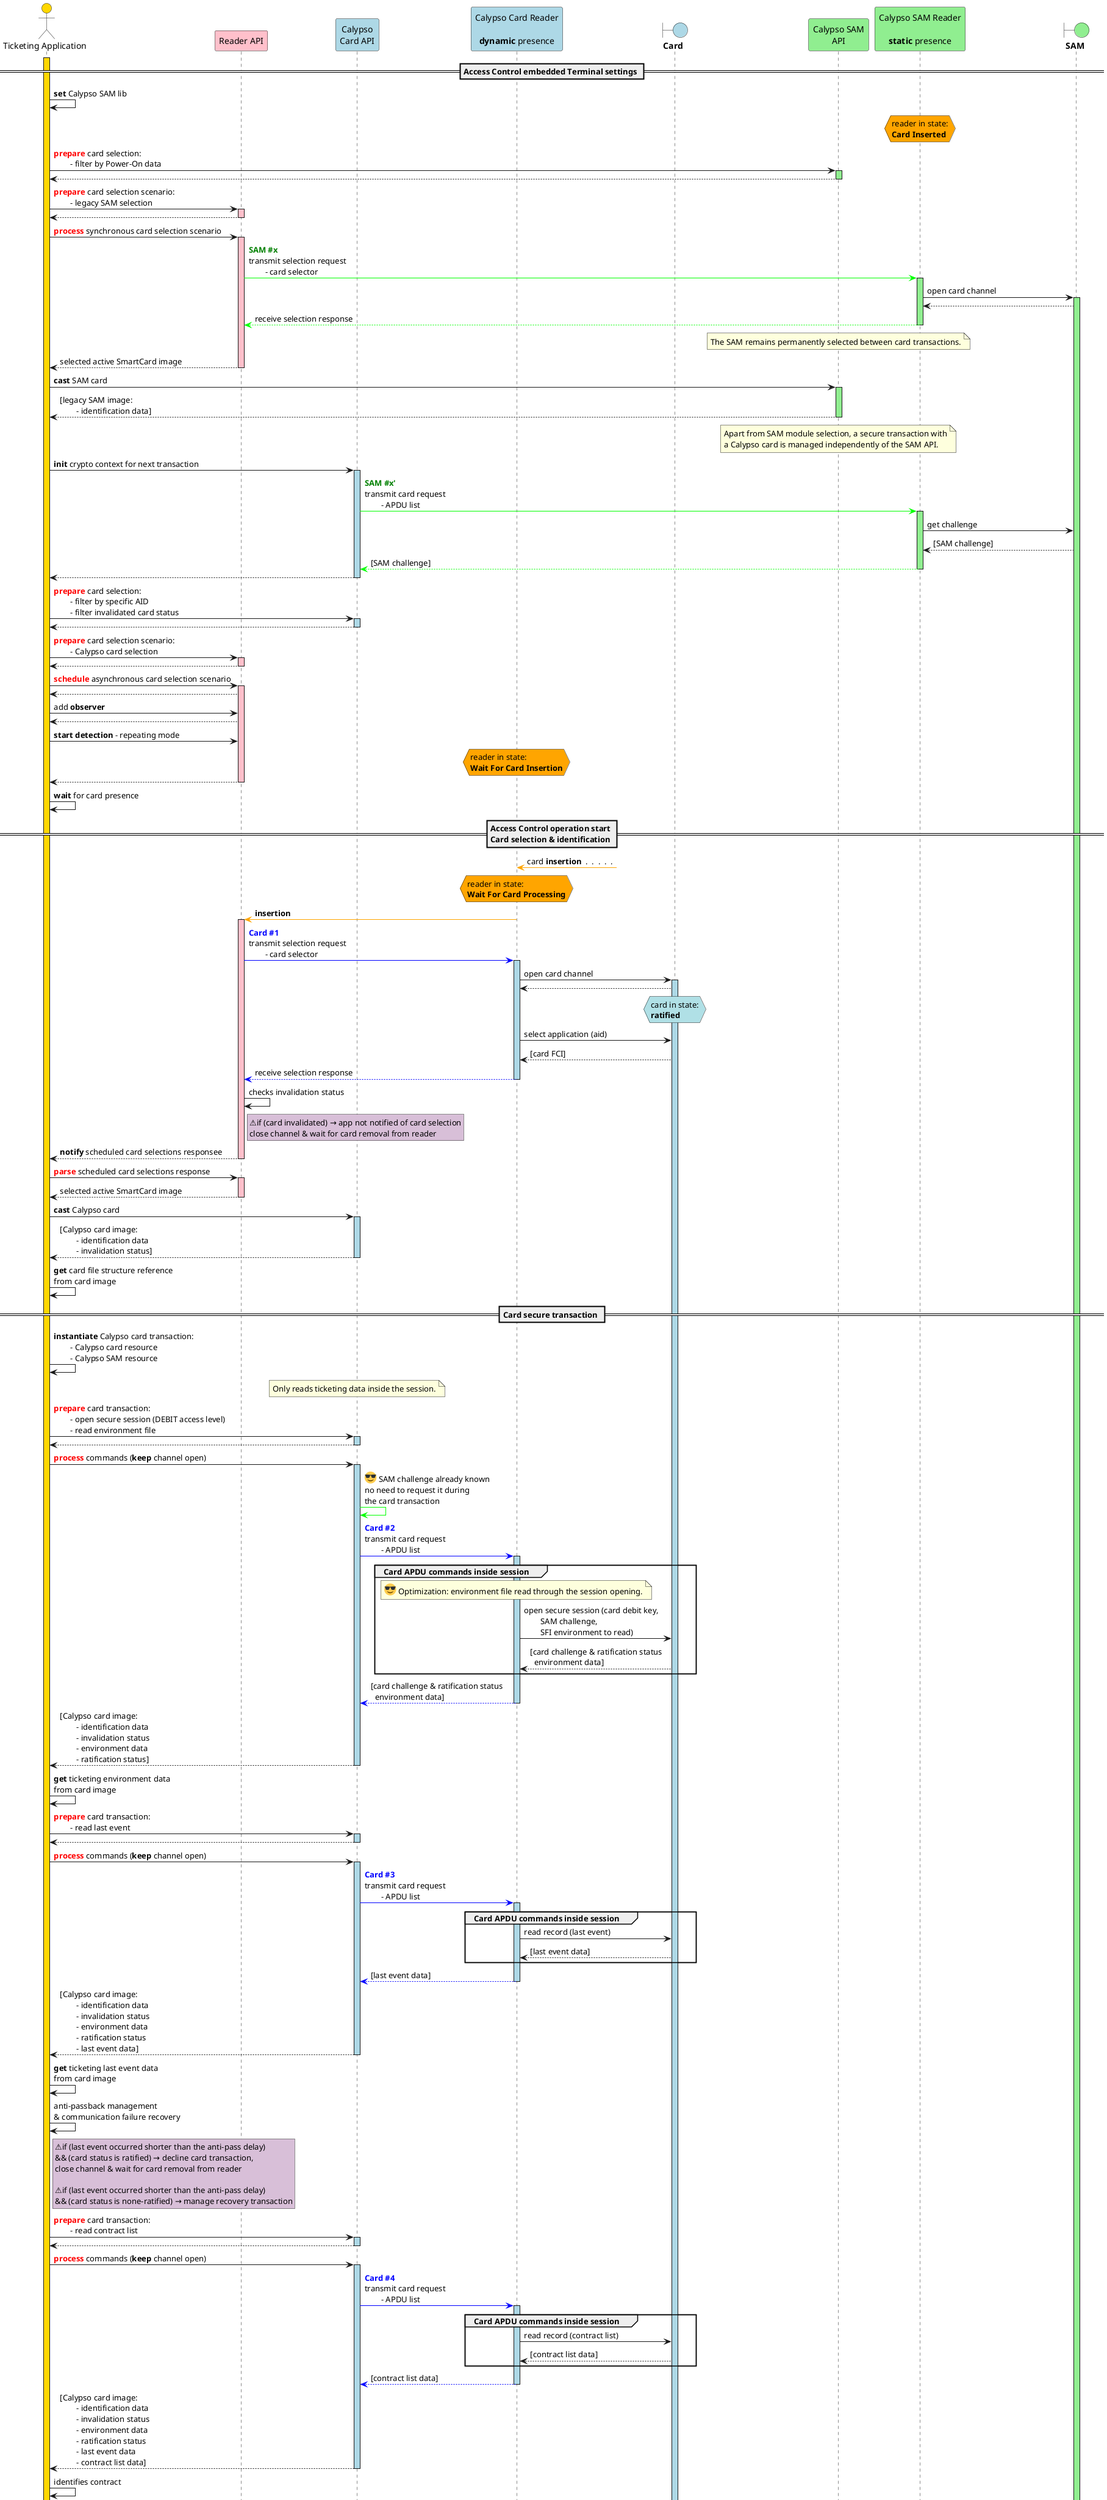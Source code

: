 @startuml

'skinparam ClassBorderColor #F1C40F
skinparam ClassBorderColor #D4AC0D
skinparam stereotypeABorderColor #A9DCDF
skinparam stereotypeIBorderColor #B4A7E5
skinparam stereotypeCBorderColor #ADD1B2
skinparam stereotypeEBorderColor #EB93DF
skinparam shadowing false

skinparam StateBorderColor #D4AC0D
skinparam ActivityBorderColor #D4AC0D

' Red
skinparam ClassBackgroundColor<<red>> #FDEDEC
skinparam ClassBorderColor<<red>> #E74C3C
hide <<red>> stereotype
' Purple
skinparam ClassBackgroundColor<<purple>> #F4ECF7
skinparam ClassBorderColor<<purple>> #8E44AD
hide <<purple>> stereotype
' blue
skinparam ClassBackgroundColor<<blue>> #EBF5FB
skinparam ClassBorderColor<<blue>> #3498DB
hide <<blue>> stereotype
' Green
skinparam ClassBackgroundColor<<green>> #EAFAF1
skinparam ClassBorderColor<<green>> #2ECC71
hide <<green>> stereotype

' Orange
skinparam ClassBackgroundColor<<orange>> #FDF2E9
skinparam ClassBorderColor<<orange>> #E67E22
hide <<orange>> stereotype

' Grey
skinparam ClassBackgroundColor<<grey>> #EAECEE
skinparam ClassBorderColor<<grey>> #2C3E50
hide <<grey>> stereotype

actor "Ticketing Application" as app #gold
participant "Reader API" as rapi #pink
participant "Calypso\nCard API" as capi #lightBlue
participant "Calypso Card Reader\n\n**dynamic** presence" as cardReader #lightBlue
boundary "**Card**" as card #lightBlue
participant "Calypso SAM\nAPI" as sapi #lightGreen
participant "Calypso SAM Reader\n\n**static** presence" as samReader #lightGreen
boundary "**SAM**" as sam #lightGreen

activate app #gold
'activate sam #lightGreen

== Access Control embedded Terminal settings ==

app->app: **set** Calypso SAM lib

hnote over samReader #Orange
reader in state:
**Card Inserted**
endhnote

app->sapi: <font color=red>**prepare**</font> card selection:\n\t- filter by Power-On data
activate sapi  #lightGreen
sapi-->app
deactivate sapi

app->rapi: <font color=red>**prepare**</font> card selection scenario:\n\t- legacy SAM selection
activate rapi  #pink
rapi-->app
deactivate rapi


app->rapi: <font color=red>**process**</font> synchronous card selection scenario
activate rapi  #pink
rapi-[#00FF00]>samReader: <font color=green>**SAM #x**</font>\ntransmit selection request\n\t- card selector
activate samReader #lightGreen

samReader->sam: open card channel
activate sam #lightGreen
sam-->samReader

samReader--[#00FF00]>rapi: receive selection response
deactivate samReader

note over sapi
    The SAM remains permanently selected between card transactions.
end note


rapi-->app: selected active SmartCard image
deactivate rapi

app->sapi: **cast** SAM card
activate sapi  #lightGreen
sapi-->app: [legacy SAM image:\n\t- identification data]
deactivate sapi

note over sapi
    Apart from SAM module selection, a secure transaction with
    a Calypso card is managed independently of the SAM API.
end note

app->capi: **init** crypto context for next transaction
activate capi  #lightBlue

capi-[#00FF00]>samReader: <font color=green>**SAM #x'**</font>\ntransmit card request\n\t- APDU list
activate samReader #lightGreen
samReader->sam: get challenge
sam-->samReader: [SAM challenge]
samReader-[#00FF00]->capi: [SAM challenge]
deactivate samReader

capi-->app
deactivate capi


app->capi: <font color=red>**prepare**</font> card selection:\n\t- filter by specific AID\n\t- filter invalidated card status
activate capi  #lightBlue
capi-->app
deactivate capi

app->rapi: <font color=red>**prepare**</font> card selection scenario:\n\t- Calypso card selection
activate rapi  #pink
rapi-->app
deactivate rapi

app->rapi: <font color=red>**schedule**</font> asynchronous card selection scenario
activate rapi  #pink
rapi-->app

app->rapi: add **observer**
rapi-->app
app->rapi: **start detection** - repeating mode

hnote over cardReader #Orange
reader in state:
**Wait For Card Insertion**
endhnote

rapi-->app

deactivate rapi

app->app: **wait** for card presence

== Access Control operation start\nCard selection & identification ==

cardReader<[#Orange]-? : card **insertion**  .  .  .  .  .

hnote over cardReader #Orange
reader in state:
**Wait For Card Processing**
endhnote

cardReader-[#Orange]>rapi: **insertion**

activate rapi  #pink
rapi-[#0000FF]>cardReader: <font color=blue>**Card #1**</font>\ntransmit selection request\n\t- card selector
activate cardReader #lightBlue

cardReader->card: open card channel
activate card #lightBlue
card-->cardReader

hnote over card #PowderBlue
card in state:
**ratified**
endhnote

cardReader->card: select application (aid)
card-->cardReader: [card FCI]

cardReader--[#0000FF]>rapi: receive selection response
deactivate cardReader

rapi->rapi: checks invalidation status
rnote right rapi #Thistle
️⚠️if (card invalidated) → app not notified of card selection
close channel & wait for card removal from reader
endrnote

rapi-->app: **notify** scheduled card selections responsee
deactivate rapi

app->rapi: <font color=red>**parse**</font> scheduled card selections response
activate rapi  #pink
rapi-->app: selected active SmartCard image
deactivate rapi

app->capi: **cast** Calypso card
activate capi  #lightBlue
capi-->app: [Calypso card image:\n\t- identification data\n\t- invalidation status]
deactivate capi

app->app: **get** card file structure reference\nfrom card image

== Card secure transaction ==

app->app: **instantiate** Calypso card transaction:\n\t- Calypso card resource\n\t- Calypso SAM resource

note over capi
    Only reads ticketing data inside the session.
end note


app->capi: <font color=red>**prepare**</font> card transaction:\n\t- open secure session (DEBIT access level)\n\t- read environment file
activate capi  #lightBlue
capi-->app
deactivate capi

app->capi: <font color=red>**process**</font> commands (**keep** channel open)
activate capi  #lightBlue

capi-[#00FF00]>capi: <:sunglasses:> SAM challenge already known\nno need to request it during\nthe card transaction


capi-[#0000FF]>cardReader: <font color=blue>**Card #2**</font>\ntransmit card request\n\t- APDU list
activate cardReader #lightBlue

group Card APDU commands inside session
note over cardReader
    <:sunglasses:> Optimization: environment file read through the session opening.
end note

    cardReader->card: open secure session (card debit key,\n\tSAM challenge,\n\tSFI environment to read)
    card-->cardReader: [card challenge & ratification status\n  environment data]
end

cardReader--[#0000FF]>capi: [card challenge & ratification status\n  environment data]
deactivate cardReader

capi-->app: [Calypso card image:\n\t- identification data\n\t- invalidation status\n\t- environment data\n\t- ratification status]
deactivate capi

app->app: **get** ticketing environment data\nfrom card image

app->capi: <font color=red>**prepare**</font> card transaction:\n\t- read last event
activate capi  #lightBlue
capi-->app
deactivate capi

app->capi: <font color=red>**process**</font> commands (**keep** channel open)
activate capi  #lightBlue

capi-[#0000FF]>cardReader: <font color=blue>**Card #3**</font>\ntransmit card request\n\t- APDU list
activate cardReader #lightBlue

group Card APDU commands inside session
    cardReader->card: read record (last event)
    card-->cardReader: [last event data]
end

cardReader--[#0000FF]>capi: [last event data]
deactivate cardReader

capi-->app: [Calypso card image:\n\t- identification data\n\t- invalidation status\n\t- environment data\n\t- ratification status\n\t- last event data]
deactivate capi

app->app: **get** ticketing last event data\nfrom card image
app->app: anti-passback management\n& communication failure recovery

rnote right app #Thistle
️⚠️if (last event occurred shorter than the anti-pass delay)
&& (card status is ratified) → decline card transaction,
close channel & wait for card removal from reader

️⚠️if (last event occurred shorter than the anti-pass delay)
&& (card status is none-ratified) → manage recovery transaction
endrnote

app->capi: <font color=red>**prepare**</font> card transaction:\n\t- read contract list
activate capi  #lightBlue
capi-->app
deactivate capi

app->capi: <font color=red>**process**</font> commands (**keep** channel open)
activate capi  #lightBlue

capi-[#0000FF]>cardReader: <font color=blue>**Card #4**</font>\ntransmit card request\n\t- APDU list
activate cardReader #lightBlue

group Card APDU commands inside session
    cardReader->card: read record (contract list)
    card-->cardReader: [contract list data]
end

cardReader--[#0000FF]>capi: [contract list data]
deactivate cardReader

capi-->app: [Calypso card image:\n\t- identification data\n\t- invalidation status\n\t- environment data\n\t- ratification status\n\t- last event data\n\t- contract list data]
deactivate capi

app->app: identifies contract

app->capi: <font color=red>**prepare**</font> card transaction:\n\t- read contract #x
activate capi  #lightBlue
capi-->app
deactivate capi

app->capi: <font color=red>**process**</font> commands (**keep** channel open)
activate capi  #lightBlue

capi-[#0000FF]>cardReader: <font color=blue>**Card #5**</font>\ntransmit card request\n\t- APDU list
activate cardReader #lightBlue

group Card APDU commands inside session
    cardReader->card: read record (contract #x)
    card-->cardReader: [contract #x data]
end

cardReader--[#0000FF]>capi: [contract #x data]
deactivate cardReader

capi-->app: [Calypso card image:\n\t- identification data\n\t- invalidation status\n\t- environment data\n\t- ratification status\n\t- last event data\n\t- contract list data\n\t- contract #x data]
deactivate capi

app->app: identifies associated counter

app->capi: <font color=red>**prepare**</font> card transaction:\n\t- reader counter #x
activate capi  #lightBlue
capi-->app
deactivate capi

app->capi: <font color=red>**process**</font> commands (**keep** channel open)
activate capi  #lightBlue

capi-[#0000FF]>cardReader: <font color=blue>**Card #6**</font>\ntransmit card request\n\t- APDU list
activate cardReader #lightBlue

group Card APDU commands inside session
    cardReader->card: read record (counter #x)
    card-->cardReader: [counter #1 data]
end

cardReader--[#0000FF]>capi: [card challenge]
deactivate cardReader

capi-->app: [Calypso card image:\n\t- identification data\n\t- invalidation status\n\t- environment data\n\t- ratification status\n\t- last event data\n\t- contract list data\n\t- contract #x data\n\t- counter #x data]
deactivate capi

app->app: defines data to update

app->capi: <font color=red>**prepare**</font>:\n\t- decrease counter #x (new value)\n\t- append event record (new event)\n\t- close secure session (not ratified)
activate capi  #lightBlue

capi-->app
deactivate capi

app->capi: <font color=red>**process**</font> commands (**close** channel after)
activate capi  #lightBlue
capi->capi: anticipates the future card responses
note over capi
    If the current value of the counter #x were **unknown**, then the transmission of an additional card APDU
    message would be necessary to operate the decrease counter in a different message than the session closing.
end note

capi-[#00FF00]>samReader: <font color=green>**SAM #1**</font>\ntransmit card request\n\t- APDU list
activate samReader #lightGreen

note over samReader
    <:sunglasses:> All card session data managed within a single SAM command group.
end note

samReader->sam: select diversifier (card serial)
sam-->samReader
samReader->sam: digest init (opening data)
sam-->samReader
samReader->sam: digest update (read environment)
sam-->samReader
samReader->sam: digest update (last event)
sam-->samReader
samReader->sam: digest update (read contract list)
sam-->samReader
samReader->sam: digest update (read contract #x)
sam-->samReader
samReader->sam: digest update (read counters)
sam-->samReader
group <:sunglasses:> <font color=red>**anticipated**</font> Card APDU responses
    samReader->sam: digest update (decrease counter)
    sam-->samReader
    samReader->sam: digest update (append event record)
    sam-->samReader
end
samReader->sam: digest close
sam-->samReader: [SAM certificate]

samReader-[#00FF00]->capi: [SAM certificate]
deactivate samReader

capi-[#0000FF]>cardReader: <font color=blue>**Card #7**</font>\ntransmit card request\n\t- APDU list
activate cardReader #lightBlue

group Card APDU commands inside session
    cardReader->card: decrease counter (counter #1, value)
    rnote over card #Aquamarine
      data update is delayed
      in the volatile card's
      modification buffer
    endrnote
    card-->cardReader: [new counter value]
    cardReader->card: append record (event, data)
    rnote over card #Aquamarine
      data update is delayed
      in the volatile card's
      modification buffer
    endrnote
    card-->cardReader
end

cardReader->card: close secure session (SAM certificate,\n as **non-ratified**)
card->card: if the SAM certificate is authenticated,\ndata updates are commited atomically
    rnote over card #Aquamarine
      card data is updated
      modification buffer is emptied
    endrnote

hnote over card #PowderBlue
card in state:
**non-ratified**
endhnote
rnote left card #Thistle
⚠️ very short period during which a RF communication
loss could allow card data to be updated without the
terminal being able to get the card certificate
→ if this happens, a recovery transaction will need
to be managed afterward
endrnote
card-->cardReader: [card certificate]

note over cardReader
    <:sunglasses:> ratification command immediately performed after session closing
end note

cardReader->card: ratification command
hnote over card #PowderBlue
card in state:
**ratified**
endhnote
card-->cardReader: ack

cardReader-[#0000FF]->capi: [card certificate]
deactivate cardReader

hnote over cardReader #Orange
reader in state:
**Wait For Card Removal**
endhnote

== End of the contactless card transaction ==

capi-[#00FF00]>samReader: <font color=green>**SAM #2**</font>\ntransmit card request\n\t- APDU list
activate samReader #lightGreen
samReader->sam: digest authenticate (card certificate)
sam-->samReader: [authentication status]

samReader-[#00FF00]->capi: [authentification status]
deactivate samReader

capi-->app: [Calypso card image:\n\t- identification data\n\t- invalidation status\n\t- environment data\n\t- --ratification status--\n\t- last event data (updated)\n\t- contract list data\n\t- contract #x data\n\t- counter #x data (updated)]\nauthentification status
deactivate capi

app->app: card successfully authenticated <:champagne:>
app->? : notification & <size:18>**access granting**</size>

== End of the Access Control opertion ==

app->capi: **init** crypto context for next transaction
activate capi  #lightBlue

capi-[#00FF00]>samReader: <font color=green>**SAM #x'**</font>\ntransmit card request\n\t- APDU list
activate samReader #lightGreen
samReader->sam: get challenge
sam-->samReader: [SAM challenge]
samReader-[#00FF00]->capi: [SAM challenge]
deactivate samReader

capi-->app
deactivate capi

app->app: **wait** for card removal

deactivate card
destroy card
cardReader<[#Orange]-? : card **removal**  .  .  .  .  .

hnote over cardReader #Orange
reader in state:
**Wait For Card Insertion**
endhnote

cardReader-[#Orange]>rapi: **removal**

== ready for next card transaction ==

@enduml